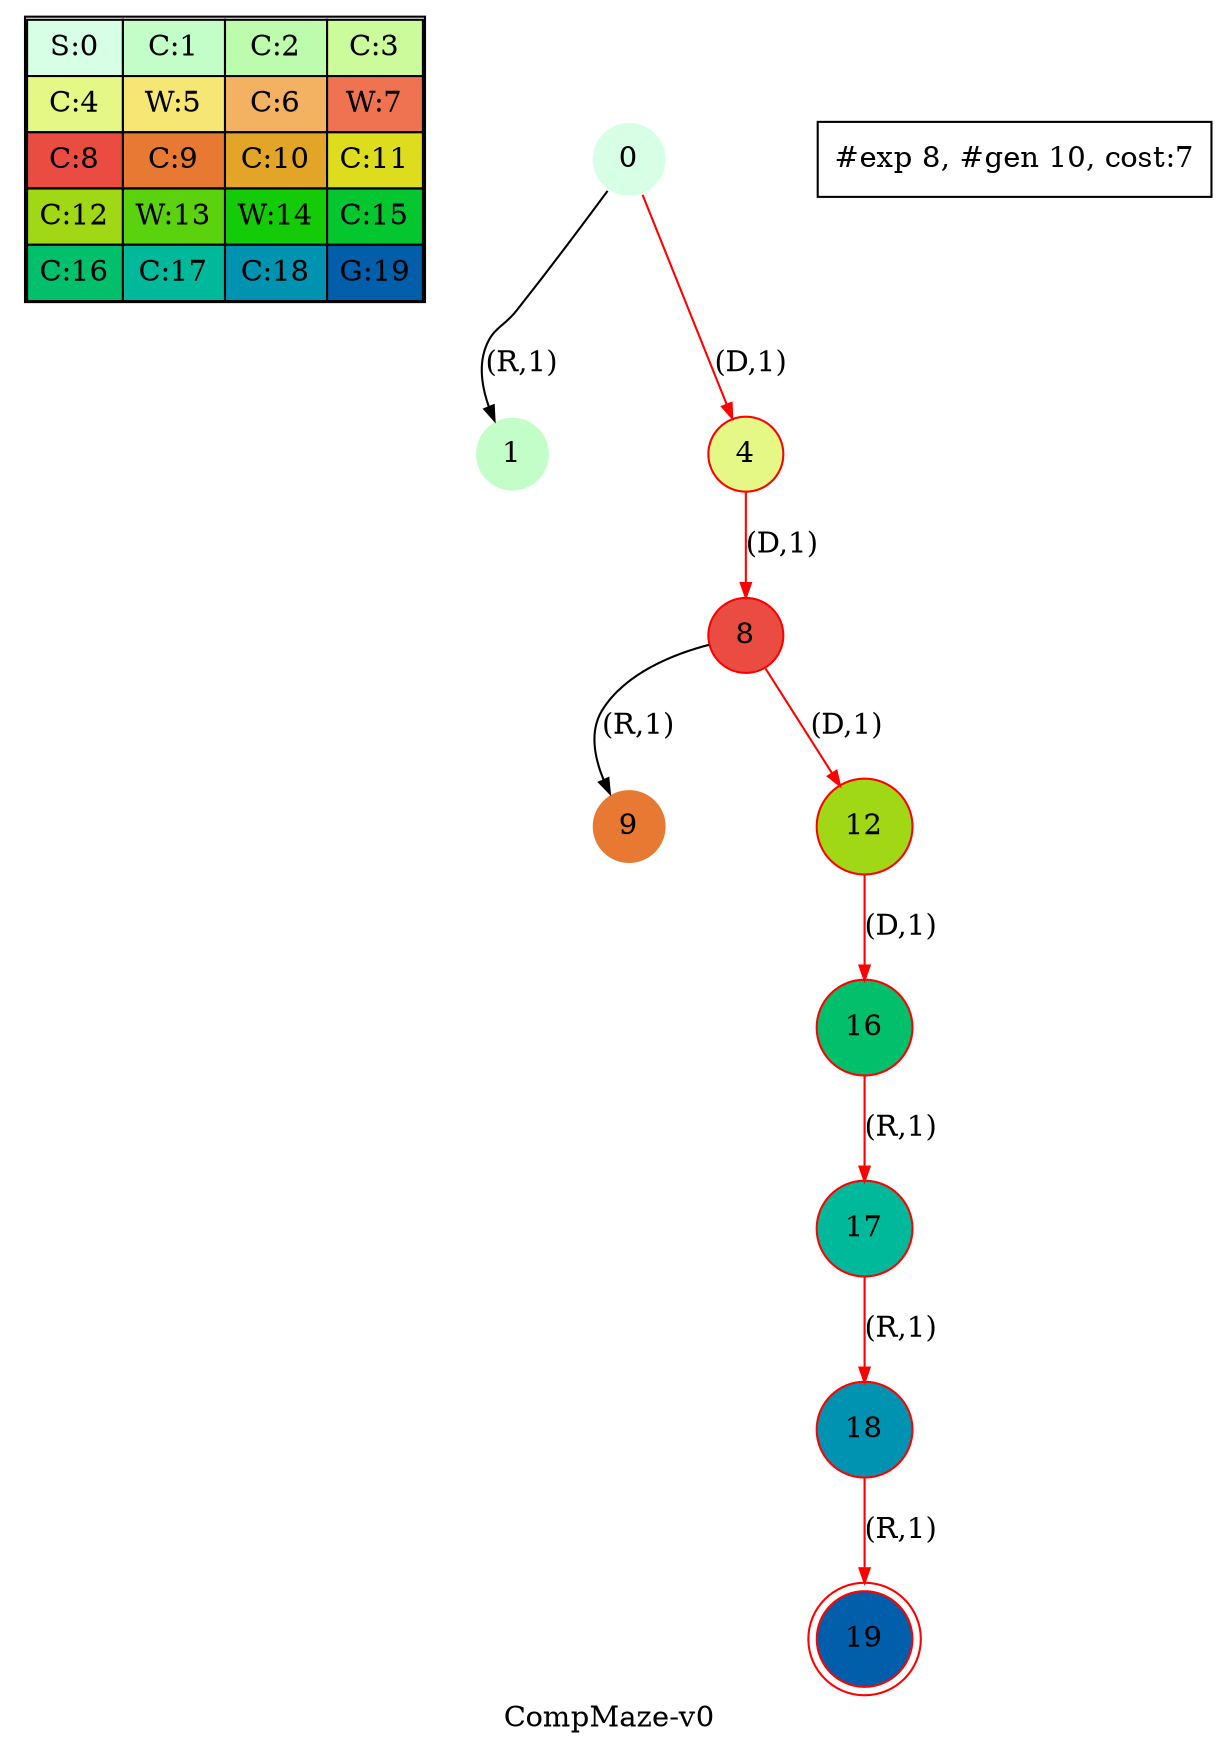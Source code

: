 digraph CompMaze { label="CompMaze-v0"
subgraph MAP {label=Map;map [shape=plaintext label=<<table border="1" cellpadding="5" cellspacing="0" cellborder="1"><tr><td bgcolor="0.39803922 0.15947579 0.99679532 1.        ">S:0</td><td bgcolor="0.35098039 0.23194764 0.99315867 1.        ">C:1</td><td bgcolor="0.29607843 0.31486959 0.98720184 1.        ">C:2</td><td bgcolor="0.24901961 0.38410575 0.98063477 1.        ">C:3</td></tr><tr><td bgcolor="0.19411765 0.46220388 0.97128103 1.        ">C:4</td><td bgcolor="0.14705882 0.52643216 0.96182564 1.        ">W:5</td><td bgcolor="0.09215686 0.59770746 0.94913494 1.        ">C:6</td><td bgcolor="0.0372549  0.66454018 0.93467977 1.        ">W:7</td></tr><tr><td bgcolor="0.00980392 0.71791192 0.92090552 1.        ">C:8</td><td bgcolor="0.06470588 0.77520398 0.9032472  1.        ">C:9</td><td bgcolor="0.11176471 0.81974048 0.88677369 1.        ">C:10</td><td bgcolor="0.16666667 0.8660254  0.8660254  1.        ">C:11</td></tr><tr><td bgcolor="0.21372549 0.9005867  0.84695821 1.        ">C:12</td><td bgcolor="0.26862745 0.93467977 0.82325295 1.        ">W:13</td><td bgcolor="0.32352941 0.96182564 0.79801723 1.        ">W:14</td><td bgcolor="0.37058824 0.97940977 0.77520398 1.        ">C:15</td></tr><tr><td bgcolor="0.4254902  0.99315867 0.74725253 1.        ">C:16</td><td bgcolor="0.47254902 0.99907048 0.72218645 1.        ">C:17</td><td bgcolor="0.52745098 0.99907048 0.69169844 1.        ">C:18</td><td bgcolor="0.5745098  0.99315867 0.66454018 1.        ">G:19</td></tr></table>>]} 
nodesep=1 ranksep=0.5 node [shape=circle] edge [arrowsize=0.7] 
"0_0" [label=0 style=filled color=white  fillcolor="0.39803922 0.15947579 0.99679532 1.        "]; 
"0_0.1-1" [label=1 style=filled color=white  fillcolor="0.35098039 0.23194764 0.99315867 1.        "];  "0_0" -> "0_0.1-1" [label="(R,1)" ]; 
"0_0.4-3" [label=4 style=filled color=white  fillcolor="0.19411765 0.46220388 0.97128103 1.        "color=red ];   "0_0" -> "0_0.4-3" [label="(D,1)" color=red ];  
"0_0.4.8-3" [label=8 style=filled color=white  fillcolor="0.00980392 0.71791192 0.92090552 1.        "color=red ];   "0_0.4-3" -> "0_0.4.8-3" [label="(D,1)" color=red ];  
"0_0.4.8.9-1" [label=9 style=filled color=white  fillcolor="0.06470588 0.77520398 0.9032472  1.        "];  "0_0.4.8-3" -> "0_0.4.8.9-1" [label="(R,1)" ]; 
"0_0.4.8.12-3" [label=12 style=filled color=white  fillcolor="0.21372549 0.9005867  0.84695821 1.        "color=red ];   "0_0.4.8-3" -> "0_0.4.8.12-3" [label="(D,1)" color=red ];  
"0_0.4.8.12.16-3" [label=16 style=filled color=white  fillcolor="0.4254902  0.99315867 0.74725253 1.        "color=red ];   "0_0.4.8.12-3" -> "0_0.4.8.12.16-3" [label="(D,1)" color=red ];  
"0_0.4.8.12.16.17-1" [label=17 style=filled color=white  fillcolor="0.47254902 0.99907048 0.72218645 1.        "color=red ];   "0_0.4.8.12.16-3" -> "0_0.4.8.12.16.17-1" [label="(R,1)" color=red ];  
"0_0.4.8.12.16.17.18-1" [label=18 style=filled color=white  fillcolor="0.52745098 0.99907048 0.69169844 1.        "color=red ];   "0_0.4.8.12.16.17-1" -> "0_0.4.8.12.16.17.18-1" [label="(R,1)" color=red ];  
"0_0.4.8.12.16.17.18.19-1" [label=19 style=filled color=red peripheries=2 fillcolor="0.5745098  0.99315867 0.66454018 1.        "color=red ];   "0_0.4.8.12.16.17.18-1" -> "0_0.4.8.12.16.17.18.19-1" [label="(R,1)" color=red ];  
 "#exp 8, #gen 10, cost:7" [ shape=box ];
}
